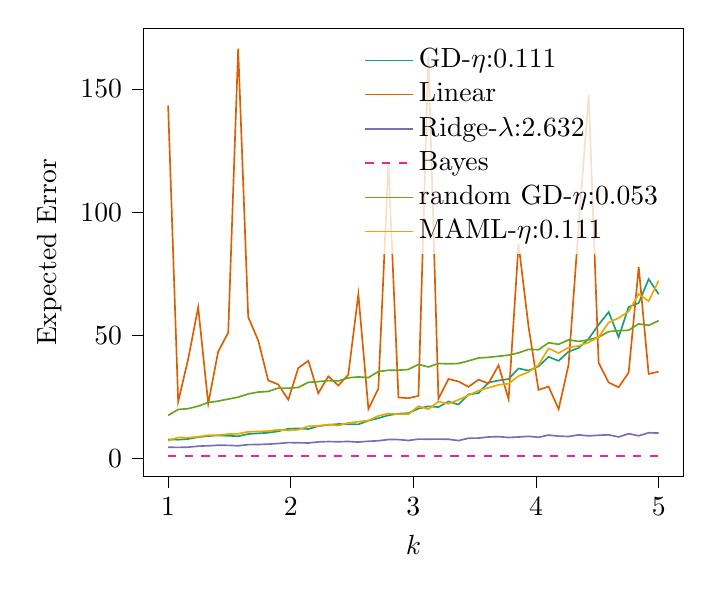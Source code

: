 % This file was created with tikzplotlib v0.10.1.
\begin{tikzpicture}

\definecolor{chocolate217952}{RGB}{217,95,2}
\definecolor{darkcyan27158119}{RGB}{27,158,119}
\definecolor{darkgoldenrod16611829}{RGB}{166,118,29}
\definecolor{darkgray176}{RGB}{176,176,176}
\definecolor{deeppink23141138}{RGB}{231,41,138}
\definecolor{lightslategray117112179}{RGB}{117,112,179}
\definecolor{olivedrab10216630}{RGB}{102,166,30}
\definecolor{orange2301712}{RGB}{230,171,2}

\begin{axis}[
legend cell align={left},
legend style={fill opacity=0.8, draw opacity=1, text opacity=1, draw=none},
tick align=outside,
tick pos=left,
x grid style={darkgray176},
xlabel={\(\displaystyle k\)},
xmin=0.8, xmax=5.2,
xtick style={color=black},
y grid style={darkgray176},
ylabel={Expected Error},
ymin=-7.27, ymax=174.673,
ytick style={color=black}
]
\addplot [semithick, darkcyan27158119]
table {%
1 7.78
1.082 7.68
1.163 7.974
1.245 8.712
1.327 9.171
1.408 9.418
1.49 9.284
1.571 9.09
1.653 9.989
1.735 10.258
1.816 10.507
1.898 11.101
1.98 12.094
2.061 12.273
2.143 12.027
2.224 13.188
2.306 13.69
2.388 14.04
2.469 13.969
2.551 13.9
2.633 15.4
2.714 16.405
2.796 17.588
2.878 18.245
2.959 18.444
3.041 20.301
3.122 21.226
3.204 20.929
3.286 23.173
3.367 21.943
3.449 26.071
3.531 26.59
3.612 30.872
3.694 31.715
3.776 32.287
3.857 36.597
3.939 35.739
4.02 37.424
4.102 41.302
4.184 39.682
4.265 43.454
4.347 44.922
4.429 48.621
4.51 54.365
4.592 59.48
4.673 49.305
4.755 61.538
4.837 63.184
4.918 72.824
5 66.751
};
\addlegendentry{GD-$\eta$:0.111}
\addplot [semithick, chocolate217952]
table {%
1 143.38
1.082 23.129
1.163 40.263
1.245 61.425
1.327 22.336
1.408 43.453
1.49 51.15
1.571 166.403
1.653 57.455
1.735 47.897
1.816 31.766
1.898 30.089
1.98 23.926
2.061 36.768
2.143 39.714
2.224 26.505
2.306 33.395
2.388 29.668
2.469 34.072
2.551 66.744
2.633 20.175
2.714 28.327
2.796 119.777
2.878 24.827
2.959 24.51
3.041 25.471
3.122 163.564
3.204 24.335
3.286 32.31
3.367 31.321
3.449 29.138
3.531 32.055
3.612 30.506
3.694 37.87
3.776 24.13
3.857 87.079
3.939 53.481
4.02 27.898
4.102 29.247
4.184 20.091
4.265 38.089
4.347 94.059
4.429 147.588
4.51 38.881
4.592 30.899
4.673 28.942
4.755 34.962
4.837 77.754
4.918 34.364
5 35.322
};
\addlegendentry{Linear}
\addplot [semithick, lightslategray117112179]
table {%
1 4.632
1.082 4.557
1.163 4.657
1.245 5.05
1.327 5.212
1.408 5.427
1.49 5.389
1.571 5.222
1.653 5.68
1.735 5.725
1.816 5.873
1.898 6.134
1.98 6.501
2.061 6.43
2.143 6.35
2.224 6.786
2.306 6.93
2.388 6.844
2.469 6.96
2.551 6.724
2.633 7.053
2.714 7.239
2.796 7.755
2.878 7.728
2.959 7.366
3.041 7.913
3.122 7.887
3.204 7.914
3.286 7.853
3.367 7.309
3.449 8.291
3.531 8.341
3.612 8.778
3.694 8.926
3.776 8.579
3.857 8.774
3.939 9.051
4.02 8.667
4.102 9.558
4.184 9.12
4.265 8.989
4.347 9.638
4.429 9.239
4.51 9.496
4.592 9.656
4.673 8.804
4.755 10.114
4.837 9.281
4.918 10.491
5 10.38
};
\addlegendentry{Ridge-$\lambda$:2.632}
\addplot [semithick, deeppink23141138, dashed]
table {%
1 1.0
1.082 1.0
1.163 1.0
1.245 1.0
1.327 1.0
1.408 1.0
1.49 1.0
1.571 1.0
1.653 1.0
1.735 1.0
1.816 1.0
1.898 1.0
1.98 1.0
2.061 1.0
2.143 1.0
2.224 1.0
2.306 1.0
2.388 1.0
2.469 1.0
2.551 1.0
2.633 1.0
2.714 1.0
2.796 1.0
2.878 1.0
2.959 1.0
3.041 1.0
3.122 1.0
3.204 1.0
3.286 1.0
3.367 1.0
3.449 1.0
3.531 1.0
3.612 1.0
3.694 1.0
3.776 1.0
3.857 1.0
3.939 1.0
4.02 1.0
4.102 1.0
4.184 1.0
4.265 1.0
4.347 1.0
4.429 1.0
4.51 1.0
4.592 1.0
4.673 1.0
4.755 1.0
4.837 1.0
4.918 1.0
5 1.0
};
\addlegendentry{Bayes}
\addplot [semithick, olivedrab10216630]
table {%
1 17.55
1.082 19.947
1.163 20.278
1.245 21.294
1.327 22.769
1.408 23.34
1.49 24.172
1.571 24.924
1.653 26.263
1.735 27.009
1.816 27.264
1.898 28.613
1.98 28.585
2.061 28.894
2.143 30.975
2.224 31.252
2.306 31.668
2.388 31.538
2.469 32.808
2.551 33.142
2.633 32.892
2.714 35.33
2.796 35.841
2.878 35.903
2.959 36.174
3.041 38.264
3.122 37.207
3.204 38.606
3.286 38.471
3.367 38.6
3.449 39.664
3.531 40.856
3.612 41.109
3.694 41.544
3.776 42.008
3.857 42.922
3.939 44.345
4.02 44.183
4.102 47.039
4.184 46.401
4.265 48.194
4.347 47.572
4.429 48.222
4.51 49.298
4.592 51.564
4.673 51.894
4.755 52.089
4.837 54.687
4.918 54.062
5 55.993
};
\addlegendentry{random GD-$\eta$:0.053}
\addplot [semithick, orange2301712]
table {%
1 7.265
1.082 8.619
1.163 8.505
1.245 8.873
1.327 9.503
1.408 9.56
1.49 9.965
1.571 10.102
1.653 10.902
1.735 11.026
1.816 11.197
1.898 11.714
1.98 11.427
2.061 11.711
2.143 13.159
2.224 13.256
2.306 13.854
2.388 13.393
2.469 14.51
2.551 14.98
2.633 15.461
2.714 17.353
2.796 18.314
2.878 18.055
2.959 18.003
3.041 21.305
3.122 20.05
3.204 23.121
3.286 22.289
3.367 23.881
3.449 25.714
3.531 27.573
3.612 28.775
3.694 29.944
3.776 30.387
3.857 33.507
3.939 35.144
4.02 38.003
4.102 44.73
4.184 42.831
4.265 45.077
4.347 45.756
4.429 47.168
4.51 49.302
4.592 55.259
4.673 57.058
4.755 59.747
4.837 66.804
4.918 63.872
5 72.245
};
\addlegendentry{MAML-$\eta$:0.111}

\end{axis}

\end{tikzpicture}
